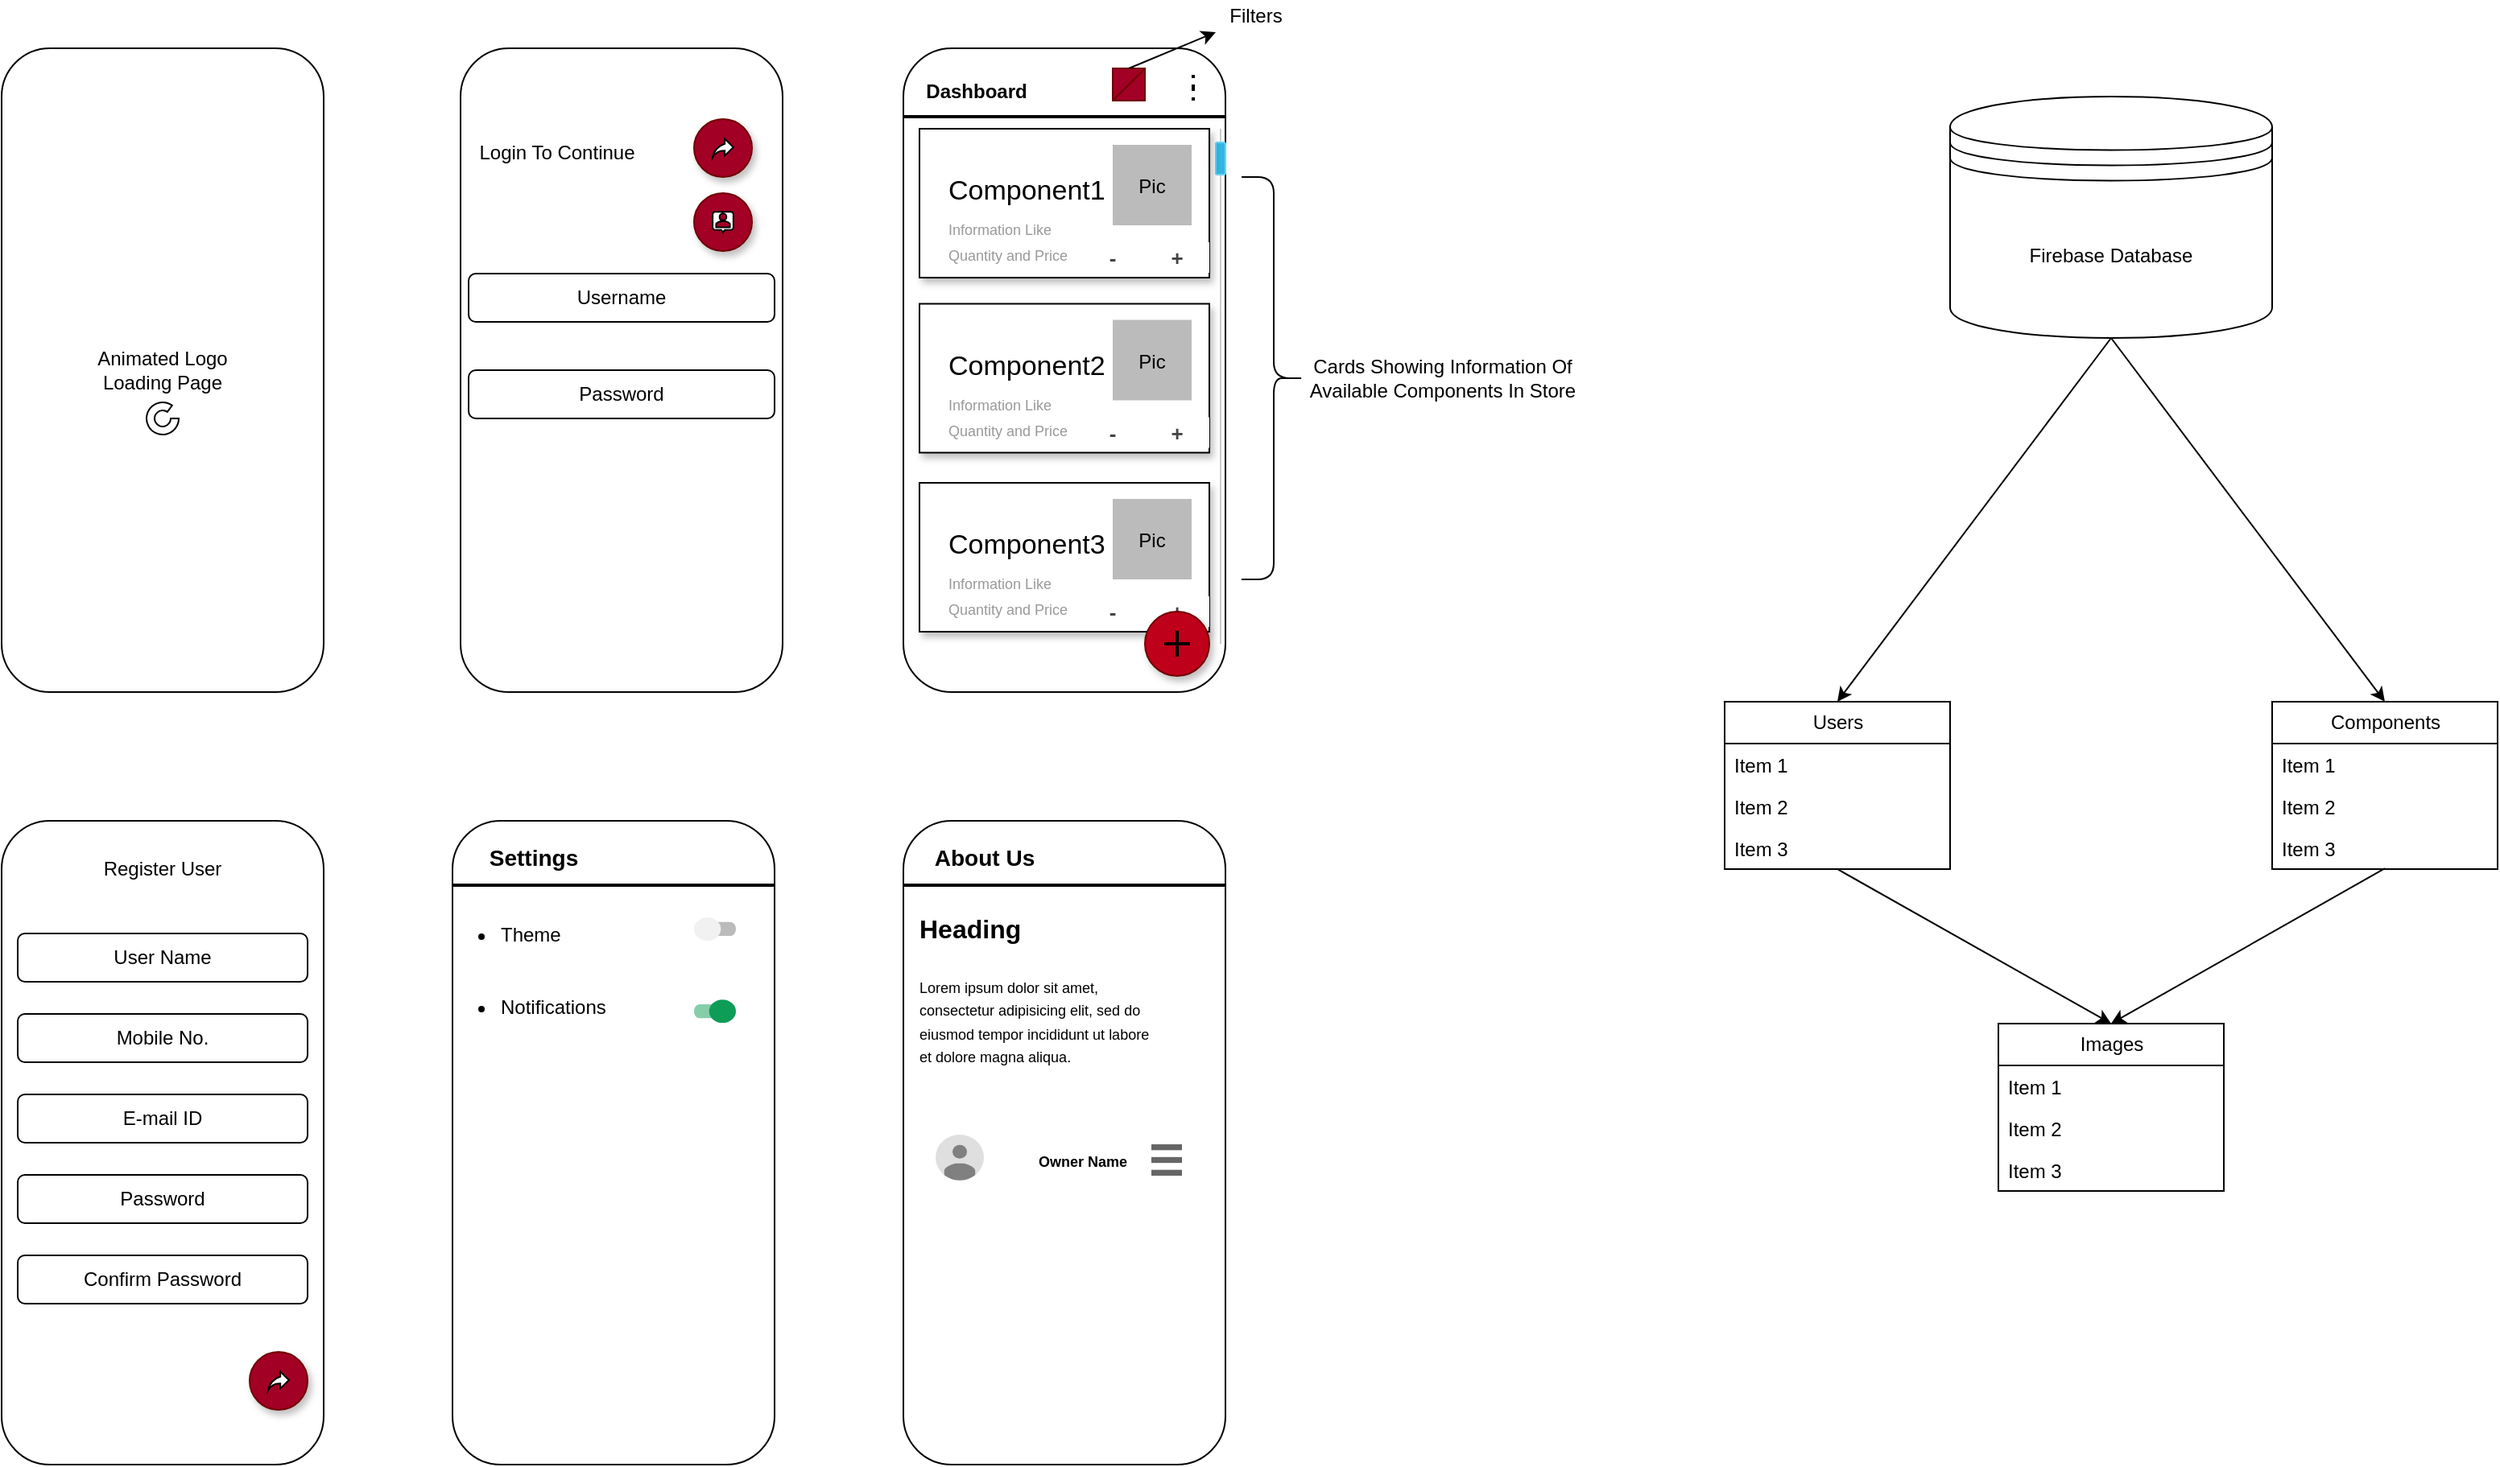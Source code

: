 <mxfile version="23.1.5" type="device">
  <diagram name="Page-1" id="tUgd9H5hbczjQWHIgpCr">
    <mxGraphModel dx="2049" dy="1194" grid="1" gridSize="10" guides="1" tooltips="1" connect="1" arrows="1" fold="1" page="1" pageScale="1" pageWidth="850" pageHeight="1100" math="0" shadow="0">
      <root>
        <mxCell id="0" />
        <mxCell id="1" parent="0" />
        <mxCell id="niXC2qNcagluS79J-eN3-1" value="" style="rounded=1;whiteSpace=wrap;html=1;" vertex="1" parent="1">
          <mxGeometry x="40" y="520" width="200" height="400" as="geometry" />
        </mxCell>
        <mxCell id="niXC2qNcagluS79J-eN3-3" value="Animated Logo&lt;br&gt;Loading Page" style="rounded=1;whiteSpace=wrap;html=1;" vertex="1" parent="1">
          <mxGeometry x="40" y="40" width="200" height="400" as="geometry" />
        </mxCell>
        <mxCell id="niXC2qNcagluS79J-eN3-4" value="" style="rounded=1;whiteSpace=wrap;html=1;" vertex="1" parent="1">
          <mxGeometry x="325" y="40" width="200" height="400" as="geometry" />
        </mxCell>
        <mxCell id="niXC2qNcagluS79J-eN3-5" value="" style="rounded=1;whiteSpace=wrap;html=1;" vertex="1" parent="1">
          <mxGeometry x="600" y="40" width="200" height="400" as="geometry" />
        </mxCell>
        <mxCell id="niXC2qNcagluS79J-eN3-7" value="" style="verticalLabelPosition=bottom;verticalAlign=top;html=1;shape=mxgraph.basic.partConcEllipse;startAngle=0.25;endAngle=0.1;arcWidth=0.5;" vertex="1" parent="1">
          <mxGeometry x="130" y="260" width="20" height="20" as="geometry" />
        </mxCell>
        <mxCell id="niXC2qNcagluS79J-eN3-11" value="Login To Continue" style="text;html=1;align=center;verticalAlign=middle;whiteSpace=wrap;rounded=0;" vertex="1" parent="1">
          <mxGeometry x="320" y="90" width="130" height="30" as="geometry" />
        </mxCell>
        <mxCell id="niXC2qNcagluS79J-eN3-12" value="Username" style="rounded=1;whiteSpace=wrap;html=1;" vertex="1" parent="1">
          <mxGeometry x="330" y="180" width="190" height="30" as="geometry" />
        </mxCell>
        <mxCell id="niXC2qNcagluS79J-eN3-13" value="Password" style="rounded=1;whiteSpace=wrap;html=1;" vertex="1" parent="1">
          <mxGeometry x="330" y="240" width="190" height="30" as="geometry" />
        </mxCell>
        <mxCell id="niXC2qNcagluS79J-eN3-19" value="" style="line;strokeWidth=2;html=1;" vertex="1" parent="1">
          <mxGeometry x="600" y="77.5" width="200" height="10" as="geometry" />
        </mxCell>
        <mxCell id="niXC2qNcagluS79J-eN3-20" value="&lt;font style=&quot;font-size: 12px;&quot;&gt;Dashboard&lt;/font&gt;" style="text;strokeColor=none;fillColor=none;html=1;fontSize=24;fontStyle=1;verticalAlign=middle;align=center;" vertex="1" parent="1">
          <mxGeometry x="600" y="47.5" width="90" height="30" as="geometry" />
        </mxCell>
        <mxCell id="niXC2qNcagluS79J-eN3-34" value="Register User" style="text;html=1;align=center;verticalAlign=middle;whiteSpace=wrap;rounded=0;" vertex="1" parent="1">
          <mxGeometry x="40" y="535" width="200" height="30" as="geometry" />
        </mxCell>
        <mxCell id="niXC2qNcagluS79J-eN3-35" value="User Name" style="rounded=1;whiteSpace=wrap;html=1;" vertex="1" parent="1">
          <mxGeometry x="50" y="590" width="180" height="30" as="geometry" />
        </mxCell>
        <mxCell id="niXC2qNcagluS79J-eN3-36" value="Mobile No." style="rounded=1;whiteSpace=wrap;html=1;" vertex="1" parent="1">
          <mxGeometry x="50" y="640" width="180" height="30" as="geometry" />
        </mxCell>
        <mxCell id="niXC2qNcagluS79J-eN3-37" value="E-mail ID" style="rounded=1;whiteSpace=wrap;html=1;" vertex="1" parent="1">
          <mxGeometry x="50" y="690" width="180" height="30" as="geometry" />
        </mxCell>
        <mxCell id="niXC2qNcagluS79J-eN3-38" value="Password" style="rounded=1;whiteSpace=wrap;html=1;" vertex="1" parent="1">
          <mxGeometry x="50" y="740" width="180" height="30" as="geometry" />
        </mxCell>
        <mxCell id="niXC2qNcagluS79J-eN3-39" value="Confirm Password" style="rounded=1;whiteSpace=wrap;html=1;" vertex="1" parent="1">
          <mxGeometry x="50" y="790" width="180" height="30" as="geometry" />
        </mxCell>
        <mxCell id="niXC2qNcagluS79J-eN3-45" value="" style="shape=curlyBracket;whiteSpace=wrap;html=1;rounded=1;flipH=1;labelPosition=right;verticalLabelPosition=middle;align=left;verticalAlign=middle;" vertex="1" parent="1">
          <mxGeometry x="810" y="120" width="40" height="250" as="geometry" />
        </mxCell>
        <mxCell id="niXC2qNcagluS79J-eN3-48" value="Cards Showing Information Of Available Components In Store" style="text;html=1;align=center;verticalAlign=middle;whiteSpace=wrap;rounded=0;" vertex="1" parent="1">
          <mxGeometry x="840" y="230" width="190" height="30" as="geometry" />
        </mxCell>
        <mxCell id="niXC2qNcagluS79J-eN3-55" value="" style="verticalLabelPosition=bottom;verticalAlign=top;html=1;shadow=0;dashed=0;strokeWidth=1;shape=mxgraph.android.quickscroll3;dy=0.058;fillColor=#33b5e5;strokeColor=#66D5F5;" vertex="1" parent="1">
          <mxGeometry x="794" y="90" width="6" height="320" as="geometry" />
        </mxCell>
        <mxCell id="niXC2qNcagluS79J-eN3-56" value="&lt;font style=&quot;font-size: 17px;&quot;&gt;Component1&lt;/font&gt;" style="dashed=0;shape=rect;shadow=1;fontSize=24;fontStyle=0;verticalAlign=top;spacingBottom=0;spacingLeft=16;spacingTop=15;align=left;whiteSpace=wrap;html=1;" vertex="1" parent="1">
          <mxGeometry x="610" y="90" width="180" height="92.5" as="geometry" />
        </mxCell>
        <mxCell id="niXC2qNcagluS79J-eN3-57" value="&lt;font style=&quot;font-size: 9px;&quot;&gt;Information Like Quantity and Price&lt;/font&gt;" style="text;fontColor=#999999;fontSize=13;fontStyle=0;verticalAlign=middle;spacingBottom=0;spacingLeft=16;whiteSpace=wrap;html=1;" vertex="1" parent="niXC2qNcagluS79J-eN3-56">
          <mxGeometry width="110" height="20" relative="1" as="geometry">
            <mxPoint y="59" as="offset" />
          </mxGeometry>
        </mxCell>
        <mxCell id="niXC2qNcagluS79J-eN3-58" value="Pic" style="shape=rect;fillColor=#bbbbbb;strokeColor=none;" vertex="1" parent="niXC2qNcagluS79J-eN3-56">
          <mxGeometry x="1" width="49" height="50" relative="1" as="geometry">
            <mxPoint x="-60" y="10" as="offset" />
          </mxGeometry>
        </mxCell>
        <mxCell id="niXC2qNcagluS79J-eN3-59" value="-" style="shape=rect;fontSize=13;strokeColor=none;fillColor=#ffffff;fontColor=#444444;fontStyle=1;whiteSpace=wrap;html=1;" vertex="1" parent="niXC2qNcagluS79J-eN3-56">
          <mxGeometry y="1" width="40" height="19" relative="1" as="geometry">
            <mxPoint x="100" y="-22" as="offset" />
          </mxGeometry>
        </mxCell>
        <mxCell id="niXC2qNcagluS79J-eN3-60" value="+" style="shape=rect;fontSize=13;strokeColor=none;fillColor=#ffffff;fontColor=#444444;fontStyle=1;whiteSpace=wrap;html=1;" vertex="1" parent="niXC2qNcagluS79J-eN3-56">
          <mxGeometry y="1" width="40" height="19" relative="1" as="geometry">
            <mxPoint x="140" y="-22" as="offset" />
          </mxGeometry>
        </mxCell>
        <mxCell id="niXC2qNcagluS79J-eN3-62" value="&lt;font style=&quot;font-size: 17px;&quot;&gt;Component2&lt;/font&gt;" style="dashed=0;shape=rect;shadow=1;fontSize=24;fontStyle=0;verticalAlign=top;spacingBottom=0;spacingLeft=16;spacingTop=15;align=left;whiteSpace=wrap;html=1;" vertex="1" parent="1">
          <mxGeometry x="610" y="198.75" width="180" height="92.5" as="geometry" />
        </mxCell>
        <mxCell id="niXC2qNcagluS79J-eN3-63" value="&lt;font style=&quot;font-size: 9px;&quot;&gt;Information Like Quantity and Price&lt;/font&gt;" style="text;fontColor=#999999;fontSize=13;fontStyle=0;verticalAlign=middle;spacingBottom=0;spacingLeft=16;whiteSpace=wrap;html=1;" vertex="1" parent="niXC2qNcagluS79J-eN3-62">
          <mxGeometry width="110" height="20" relative="1" as="geometry">
            <mxPoint y="59" as="offset" />
          </mxGeometry>
        </mxCell>
        <mxCell id="niXC2qNcagluS79J-eN3-64" value="Pic" style="shape=rect;fillColor=#bbbbbb;strokeColor=none;" vertex="1" parent="niXC2qNcagluS79J-eN3-62">
          <mxGeometry x="1" width="49" height="50" relative="1" as="geometry">
            <mxPoint x="-60" y="10" as="offset" />
          </mxGeometry>
        </mxCell>
        <mxCell id="niXC2qNcagluS79J-eN3-65" value="-" style="shape=rect;fontSize=13;strokeColor=none;fillColor=#ffffff;fontColor=#444444;fontStyle=1;whiteSpace=wrap;html=1;" vertex="1" parent="niXC2qNcagluS79J-eN3-62">
          <mxGeometry y="1" width="40" height="19" relative="1" as="geometry">
            <mxPoint x="100" y="-22" as="offset" />
          </mxGeometry>
        </mxCell>
        <mxCell id="niXC2qNcagluS79J-eN3-66" value="+" style="shape=rect;fontSize=13;strokeColor=none;fillColor=#ffffff;fontColor=#444444;fontStyle=1;whiteSpace=wrap;html=1;" vertex="1" parent="niXC2qNcagluS79J-eN3-62">
          <mxGeometry y="1" width="40" height="19" relative="1" as="geometry">
            <mxPoint x="140" y="-22" as="offset" />
          </mxGeometry>
        </mxCell>
        <mxCell id="niXC2qNcagluS79J-eN3-67" value="&lt;font style=&quot;font-size: 17px;&quot;&gt;Component3&lt;/font&gt;" style="dashed=0;shape=rect;shadow=1;fontSize=24;fontStyle=0;verticalAlign=top;spacingBottom=0;spacingLeft=16;spacingTop=15;align=left;whiteSpace=wrap;html=1;" vertex="1" parent="1">
          <mxGeometry x="610" y="310" width="180" height="92.5" as="geometry" />
        </mxCell>
        <mxCell id="niXC2qNcagluS79J-eN3-68" value="&lt;font style=&quot;font-size: 9px;&quot;&gt;Information Like Quantity and Price&lt;/font&gt;" style="text;fontColor=#999999;fontSize=13;fontStyle=0;verticalAlign=middle;spacingBottom=0;spacingLeft=16;whiteSpace=wrap;html=1;" vertex="1" parent="niXC2qNcagluS79J-eN3-67">
          <mxGeometry width="110" height="20" relative="1" as="geometry">
            <mxPoint y="59" as="offset" />
          </mxGeometry>
        </mxCell>
        <mxCell id="niXC2qNcagluS79J-eN3-69" value="Pic" style="shape=rect;fillColor=#bbbbbb;strokeColor=none;" vertex="1" parent="niXC2qNcagluS79J-eN3-67">
          <mxGeometry x="1" width="49" height="50" relative="1" as="geometry">
            <mxPoint x="-60" y="10" as="offset" />
          </mxGeometry>
        </mxCell>
        <mxCell id="niXC2qNcagluS79J-eN3-70" value="-" style="shape=rect;fontSize=13;strokeColor=none;fillColor=#ffffff;fontColor=#444444;fontStyle=1;whiteSpace=wrap;html=1;" vertex="1" parent="niXC2qNcagluS79J-eN3-67">
          <mxGeometry y="1" width="40" height="19" relative="1" as="geometry">
            <mxPoint x="100" y="-22" as="offset" />
          </mxGeometry>
        </mxCell>
        <mxCell id="niXC2qNcagluS79J-eN3-71" value="+" style="shape=rect;fontSize=13;strokeColor=none;fillColor=#ffffff;fontColor=#444444;fontStyle=1;whiteSpace=wrap;html=1;" vertex="1" parent="niXC2qNcagluS79J-eN3-67">
          <mxGeometry y="1" width="40" height="19" relative="1" as="geometry">
            <mxPoint x="140" y="-22" as="offset" />
          </mxGeometry>
        </mxCell>
        <mxCell id="niXC2qNcagluS79J-eN3-72" value="" style="shape=ellipse;dashed=0;strokeColor=#6F0000;shadow=1;fontSize=13;align=center;verticalAlign=top;labelPosition=center;verticalLabelPosition=bottom;html=1;aspect=fixed;fillColor=#BF001A;fontColor=#ffffff;" vertex="1" parent="1">
          <mxGeometry x="750" y="390" width="40" height="40" as="geometry" />
        </mxCell>
        <mxCell id="niXC2qNcagluS79J-eN3-73" value="" style="dashed=0;html=1;shape=mxgraph.gmdl.plus;strokeWidth=2;shadow=0;sketch=0;html=1;labelPosition=center;verticalLabelPosition=bottom;align=center;verticalAlign=top;" vertex="1" parent="niXC2qNcagluS79J-eN3-72">
          <mxGeometry x="12" y="12" width="16" height="16" as="geometry" />
        </mxCell>
        <mxCell id="niXC2qNcagluS79J-eN3-74" value="" style="shape=ellipse;dashed=0;strokeColor=#6F0000;shadow=1;fontSize=13;align=center;verticalAlign=top;labelPosition=center;verticalLabelPosition=bottom;html=1;aspect=fixed;fillColor=#a20025;fontColor=#ffffff;" vertex="1" parent="1">
          <mxGeometry x="470" y="84" width="36" height="36" as="geometry" />
        </mxCell>
        <mxCell id="niXC2qNcagluS79J-eN3-75" value="" style="dashed=0;html=1;shape=mxgraph.gmdl.reply;shadow=0;sketch=0;html=1;labelPosition=center;verticalLabelPosition=bottom;align=center;verticalAlign=top;" vertex="1" parent="niXC2qNcagluS79J-eN3-74">
          <mxGeometry x="11.571" y="12.214" width="12.857" height="11.571" as="geometry" />
        </mxCell>
        <mxCell id="niXC2qNcagluS79J-eN3-76" value="" style="shape=ellipse;dashed=0;shadow=1;fontSize=13;align=center;verticalAlign=top;labelPosition=center;verticalLabelPosition=bottom;html=1;aspect=fixed;fillColor=#a20025;fontColor=#ffffff;strokeColor=#6F0000;" vertex="1" parent="1">
          <mxGeometry x="470" y="130" width="36" height="36" as="geometry" />
        </mxCell>
        <mxCell id="niXC2qNcagluS79J-eN3-77" value="" style="dashed=0;html=1;shape=mxgraph.gmdl.chat;shadow=0;sketch=0;html=1;labelPosition=center;verticalLabelPosition=bottom;align=center;verticalAlign=top;" vertex="1" parent="niXC2qNcagluS79J-eN3-76">
          <mxGeometry x="11.571" y="11.571" width="12.857" height="12.857" as="geometry" />
        </mxCell>
        <mxCell id="niXC2qNcagluS79J-eN3-78" value="" style="shape=ellipse;dashed=0;strokeColor=#6F0000;shadow=1;fontSize=13;align=center;verticalAlign=top;labelPosition=center;verticalLabelPosition=bottom;html=1;aspect=fixed;fillColor=#a20025;fontColor=#ffffff;" vertex="1" parent="1">
          <mxGeometry x="194" y="850" width="36" height="36" as="geometry" />
        </mxCell>
        <mxCell id="niXC2qNcagluS79J-eN3-79" value="" style="dashed=0;html=1;shape=mxgraph.gmdl.reply;shadow=0;sketch=0;html=1;labelPosition=center;verticalLabelPosition=bottom;align=center;verticalAlign=top;" vertex="1" parent="niXC2qNcagluS79J-eN3-78">
          <mxGeometry x="11.571" y="12.214" width="12.857" height="11.571" as="geometry" />
        </mxCell>
        <mxCell id="niXC2qNcagluS79J-eN3-82" value="" style="verticalLabelPosition=bottom;align=center;dashed=0;html=1;verticalAlign=top;shape=mxgraph.pid.filters.filter;fillColor=#a20025;fontColor=#ffffff;strokeColor=#6F0000;" vertex="1" parent="1">
          <mxGeometry x="730" y="52.5" width="20" height="20" as="geometry" />
        </mxCell>
        <mxCell id="niXC2qNcagluS79J-eN3-83" value="" style="endArrow=none;dashed=1;html=1;dashPattern=1 3;strokeWidth=2;rounded=0;" edge="1" parent="1">
          <mxGeometry width="50" height="50" relative="1" as="geometry">
            <mxPoint x="780" y="62.5" as="sourcePoint" />
            <mxPoint x="780" y="52.5" as="targetPoint" />
            <Array as="points">
              <mxPoint x="780" y="72.5" />
              <mxPoint x="780" y="62.5" />
            </Array>
          </mxGeometry>
        </mxCell>
        <mxCell id="niXC2qNcagluS79J-eN3-84" value="" style="rounded=1;whiteSpace=wrap;html=1;" vertex="1" parent="1">
          <mxGeometry x="320" y="520" width="200" height="400" as="geometry" />
        </mxCell>
        <mxCell id="niXC2qNcagluS79J-eN3-85" value="" style="line;strokeWidth=2;html=1;" vertex="1" parent="1">
          <mxGeometry x="320" y="555" width="200" height="10" as="geometry" />
        </mxCell>
        <mxCell id="niXC2qNcagluS79J-eN3-86" value="&lt;font style=&quot;font-size: 14px;&quot;&gt;Settings&lt;/font&gt;" style="text;strokeColor=none;fillColor=none;html=1;fontSize=24;fontStyle=1;verticalAlign=middle;align=center;" vertex="1" parent="1">
          <mxGeometry x="320" y="520" width="100" height="40" as="geometry" />
        </mxCell>
        <mxCell id="niXC2qNcagluS79J-eN3-87" value="&lt;ul&gt;&lt;li&gt;Theme&lt;/li&gt;&lt;/ul&gt;&lt;div style=&quot;line-height: 60%;&quot;&gt;&lt;br&gt;&lt;/div&gt;&lt;div&gt;&lt;ul&gt;&lt;li&gt;Notifications&lt;/li&gt;&lt;/ul&gt;&lt;/div&gt;" style="text;strokeColor=none;fillColor=none;html=1;whiteSpace=wrap;verticalAlign=middle;overflow=hidden;" vertex="1" parent="1">
          <mxGeometry x="307.5" y="560" width="125" height="105" as="geometry" />
        </mxCell>
        <mxCell id="niXC2qNcagluS79J-eN3-88" value="" style="dashed=0;labelPosition=right;align=left;shape=mxgraph.gmdl.switch;aspect=fixed;switchState=off;strokeColor=none;fillColor=#0E9D57;sketch=0;html=1;" vertex="1" parent="1">
          <mxGeometry x="470" y="580" width="26" height="14.44" as="geometry" />
        </mxCell>
        <mxCell id="niXC2qNcagluS79J-eN3-89" value="" style="dashed=0;labelPosition=right;align=left;shape=mxgraph.gmdl.switch;aspect=fixed;switchState=on;strokeColor=none;fillColor=#0E9D57;sketch=0;html=1;" vertex="1" parent="1">
          <mxGeometry x="470" y="631.11" width="26" height="14.45" as="geometry" />
        </mxCell>
        <mxCell id="niXC2qNcagluS79J-eN3-90" value="" style="rounded=1;whiteSpace=wrap;html=1;" vertex="1" parent="1">
          <mxGeometry x="600" y="520" width="200" height="400" as="geometry" />
        </mxCell>
        <mxCell id="niXC2qNcagluS79J-eN3-91" value="" style="line;strokeWidth=2;html=1;" vertex="1" parent="1">
          <mxGeometry x="600" y="555" width="200" height="10" as="geometry" />
        </mxCell>
        <mxCell id="niXC2qNcagluS79J-eN3-92" value="&lt;font style=&quot;font-size: 14px;&quot;&gt;About Us&lt;/font&gt;" style="text;strokeColor=none;fillColor=none;html=1;fontSize=24;fontStyle=1;verticalAlign=middle;align=center;" vertex="1" parent="1">
          <mxGeometry x="600" y="520" width="100" height="40" as="geometry" />
        </mxCell>
        <mxCell id="niXC2qNcagluS79J-eN3-93" value="&lt;h1 style=&quot;&quot;&gt;&lt;font style=&quot;font-size: 16px;&quot;&gt;Heading&lt;/font&gt;&lt;/h1&gt;&lt;p style=&quot;&quot;&gt;&lt;font style=&quot;font-size: 9px;&quot;&gt;Lorem ipsum dolor sit amet, consectetur adipisicing elit, sed do eiusmod tempor incididunt ut labore et dolore magna aliqua.&lt;/font&gt;&lt;/p&gt;" style="text;html=1;spacing=5;spacingTop=-20;whiteSpace=wrap;overflow=hidden;rounded=0;" vertex="1" parent="1">
          <mxGeometry x="605" y="565" width="155" height="165" as="geometry" />
        </mxCell>
        <mxCell id="niXC2qNcagluS79J-eN3-94" value="&lt;h2 style=&quot;line-height: 110%;&quot;&gt;&lt;font style=&quot;font-size: 9px;&quot; color=&quot;#000000&quot;&gt;Owner Name&lt;/font&gt;&lt;/h2&gt;" style="dashed=0;shape=rect;fillColor=#ffffff;strokeColor=none;verticalLabelPosition=middle;align=left;verticalAlign=middle;fontSize=15;spacingLeft=72;whiteSpace=wrap;html=1;" vertex="1" parent="1">
          <mxGeometry x="610" y="710" width="180" height="40" as="geometry" />
        </mxCell>
        <mxCell id="niXC2qNcagluS79J-eN3-95" value="" style="dashed=0;shape=mxgraph.gmdl.user;strokeColor=none;fillColor=#808080;" vertex="1" parent="niXC2qNcagluS79J-eN3-94">
          <mxGeometry y="0.5" width="30" height="29.5" relative="1" as="geometry">
            <mxPoint x="10" y="-15" as="offset" />
          </mxGeometry>
        </mxCell>
        <mxCell id="niXC2qNcagluS79J-eN3-96" value="" style="dashed=0;shape=mxgraph.gmdl.preferences;strokeColor=none;fillColor=#666666;" vertex="1" parent="niXC2qNcagluS79J-eN3-94">
          <mxGeometry x="1" y="0.5" width="19" height="19.5" relative="1" as="geometry">
            <mxPoint x="-36" y="-9" as="offset" />
          </mxGeometry>
        </mxCell>
        <mxCell id="niXC2qNcagluS79J-eN3-97" value="Firebase Database" style="shape=datastore;whiteSpace=wrap;html=1;" vertex="1" parent="1">
          <mxGeometry x="1250" y="70" width="200" height="150" as="geometry" />
        </mxCell>
        <mxCell id="niXC2qNcagluS79J-eN3-98" value="Users" style="swimlane;fontStyle=0;childLayout=stackLayout;horizontal=1;startSize=26;fillColor=none;horizontalStack=0;resizeParent=1;resizeParentMax=0;resizeLast=0;collapsible=1;marginBottom=0;html=1;" vertex="1" parent="1">
          <mxGeometry x="1110" y="446" width="140" height="104" as="geometry" />
        </mxCell>
        <mxCell id="niXC2qNcagluS79J-eN3-99" value="Item 1" style="text;strokeColor=none;fillColor=none;align=left;verticalAlign=top;spacingLeft=4;spacingRight=4;overflow=hidden;rotatable=0;points=[[0,0.5],[1,0.5]];portConstraint=eastwest;whiteSpace=wrap;html=1;" vertex="1" parent="niXC2qNcagluS79J-eN3-98">
          <mxGeometry y="26" width="140" height="26" as="geometry" />
        </mxCell>
        <mxCell id="niXC2qNcagluS79J-eN3-100" value="Item 2" style="text;strokeColor=none;fillColor=none;align=left;verticalAlign=top;spacingLeft=4;spacingRight=4;overflow=hidden;rotatable=0;points=[[0,0.5],[1,0.5]];portConstraint=eastwest;whiteSpace=wrap;html=1;" vertex="1" parent="niXC2qNcagluS79J-eN3-98">
          <mxGeometry y="52" width="140" height="26" as="geometry" />
        </mxCell>
        <mxCell id="niXC2qNcagluS79J-eN3-101" value="Item 3" style="text;strokeColor=none;fillColor=none;align=left;verticalAlign=top;spacingLeft=4;spacingRight=4;overflow=hidden;rotatable=0;points=[[0,0.5],[1,0.5]];portConstraint=eastwest;whiteSpace=wrap;html=1;" vertex="1" parent="niXC2qNcagluS79J-eN3-98">
          <mxGeometry y="78" width="140" height="26" as="geometry" />
        </mxCell>
        <mxCell id="niXC2qNcagluS79J-eN3-102" value="Components" style="swimlane;fontStyle=0;childLayout=stackLayout;horizontal=1;startSize=26;fillColor=none;horizontalStack=0;resizeParent=1;resizeParentMax=0;resizeLast=0;collapsible=1;marginBottom=0;html=1;" vertex="1" parent="1">
          <mxGeometry x="1450" y="446" width="140" height="104" as="geometry" />
        </mxCell>
        <mxCell id="niXC2qNcagluS79J-eN3-103" value="Item 1" style="text;strokeColor=none;fillColor=none;align=left;verticalAlign=top;spacingLeft=4;spacingRight=4;overflow=hidden;rotatable=0;points=[[0,0.5],[1,0.5]];portConstraint=eastwest;whiteSpace=wrap;html=1;" vertex="1" parent="niXC2qNcagluS79J-eN3-102">
          <mxGeometry y="26" width="140" height="26" as="geometry" />
        </mxCell>
        <mxCell id="niXC2qNcagluS79J-eN3-104" value="Item 2" style="text;strokeColor=none;fillColor=none;align=left;verticalAlign=top;spacingLeft=4;spacingRight=4;overflow=hidden;rotatable=0;points=[[0,0.5],[1,0.5]];portConstraint=eastwest;whiteSpace=wrap;html=1;" vertex="1" parent="niXC2qNcagluS79J-eN3-102">
          <mxGeometry y="52" width="140" height="26" as="geometry" />
        </mxCell>
        <mxCell id="niXC2qNcagluS79J-eN3-105" value="Item 3" style="text;strokeColor=none;fillColor=none;align=left;verticalAlign=top;spacingLeft=4;spacingRight=4;overflow=hidden;rotatable=0;points=[[0,0.5],[1,0.5]];portConstraint=eastwest;whiteSpace=wrap;html=1;" vertex="1" parent="niXC2qNcagluS79J-eN3-102">
          <mxGeometry y="78" width="140" height="26" as="geometry" />
        </mxCell>
        <mxCell id="niXC2qNcagluS79J-eN3-106" value="Images" style="swimlane;fontStyle=0;childLayout=stackLayout;horizontal=1;startSize=26;fillColor=none;horizontalStack=0;resizeParent=1;resizeParentMax=0;resizeLast=0;collapsible=1;marginBottom=0;html=1;" vertex="1" parent="1">
          <mxGeometry x="1280" y="646" width="140" height="104" as="geometry" />
        </mxCell>
        <mxCell id="niXC2qNcagluS79J-eN3-107" value="Item 1" style="text;strokeColor=none;fillColor=none;align=left;verticalAlign=top;spacingLeft=4;spacingRight=4;overflow=hidden;rotatable=0;points=[[0,0.5],[1,0.5]];portConstraint=eastwest;whiteSpace=wrap;html=1;" vertex="1" parent="niXC2qNcagluS79J-eN3-106">
          <mxGeometry y="26" width="140" height="26" as="geometry" />
        </mxCell>
        <mxCell id="niXC2qNcagluS79J-eN3-108" value="Item 2" style="text;strokeColor=none;fillColor=none;align=left;verticalAlign=top;spacingLeft=4;spacingRight=4;overflow=hidden;rotatable=0;points=[[0,0.5],[1,0.5]];portConstraint=eastwest;whiteSpace=wrap;html=1;" vertex="1" parent="niXC2qNcagluS79J-eN3-106">
          <mxGeometry y="52" width="140" height="26" as="geometry" />
        </mxCell>
        <mxCell id="niXC2qNcagluS79J-eN3-109" value="Item 3" style="text;strokeColor=none;fillColor=none;align=left;verticalAlign=top;spacingLeft=4;spacingRight=4;overflow=hidden;rotatable=0;points=[[0,0.5],[1,0.5]];portConstraint=eastwest;whiteSpace=wrap;html=1;" vertex="1" parent="niXC2qNcagluS79J-eN3-106">
          <mxGeometry y="78" width="140" height="26" as="geometry" />
        </mxCell>
        <mxCell id="niXC2qNcagluS79J-eN3-116" value="" style="endArrow=classic;html=1;rounded=0;exitX=0.5;exitY=1;exitDx=0;exitDy=0;entryX=0.5;entryY=0;entryDx=0;entryDy=0;" edge="1" parent="1" source="niXC2qNcagluS79J-eN3-97" target="niXC2qNcagluS79J-eN3-98">
          <mxGeometry width="50" height="50" relative="1" as="geometry">
            <mxPoint x="1330" y="341.25" as="sourcePoint" />
            <mxPoint x="1380" y="291.25" as="targetPoint" />
          </mxGeometry>
        </mxCell>
        <mxCell id="niXC2qNcagluS79J-eN3-118" value="" style="endArrow=classic;html=1;rounded=0;exitX=0.5;exitY=1;exitDx=0;exitDy=0;entryX=0.5;entryY=0;entryDx=0;entryDy=0;" edge="1" parent="1" source="niXC2qNcagluS79J-eN3-97" target="niXC2qNcagluS79J-eN3-102">
          <mxGeometry width="50" height="50" relative="1" as="geometry">
            <mxPoint x="1480" y="240" as="sourcePoint" />
            <mxPoint x="1310" y="466" as="targetPoint" />
          </mxGeometry>
        </mxCell>
        <mxCell id="niXC2qNcagluS79J-eN3-119" value="" style="endArrow=classic;html=1;rounded=0;entryX=0.5;entryY=0;entryDx=0;entryDy=0;" edge="1" parent="1" target="niXC2qNcagluS79J-eN3-106">
          <mxGeometry width="50" height="50" relative="1" as="geometry">
            <mxPoint x="1180" y="550" as="sourcePoint" />
            <mxPoint x="1010" y="776" as="targetPoint" />
          </mxGeometry>
        </mxCell>
        <mxCell id="niXC2qNcagluS79J-eN3-120" value="" style="endArrow=classic;html=1;rounded=0;entryX=0.5;entryY=0;entryDx=0;entryDy=0;" edge="1" parent="1" target="niXC2qNcagluS79J-eN3-106">
          <mxGeometry width="50" height="50" relative="1" as="geometry">
            <mxPoint x="1520" y="549.56" as="sourcePoint" />
            <mxPoint x="1690" y="645.56" as="targetPoint" />
          </mxGeometry>
        </mxCell>
        <mxCell id="niXC2qNcagluS79J-eN3-121" value="" style="endArrow=classic;html=1;rounded=0;entryX=0;entryY=1;entryDx=0;entryDy=0;" edge="1" parent="1" target="niXC2qNcagluS79J-eN3-122">
          <mxGeometry width="50" height="50" relative="1" as="geometry">
            <mxPoint x="740" y="52.5" as="sourcePoint" />
            <mxPoint x="720" y="30" as="targetPoint" />
          </mxGeometry>
        </mxCell>
        <mxCell id="niXC2qNcagluS79J-eN3-122" value="Filters" style="text;html=1;align=center;verticalAlign=middle;whiteSpace=wrap;rounded=0;" vertex="1" parent="1">
          <mxGeometry x="794" y="10" width="50" height="20" as="geometry" />
        </mxCell>
      </root>
    </mxGraphModel>
  </diagram>
</mxfile>
